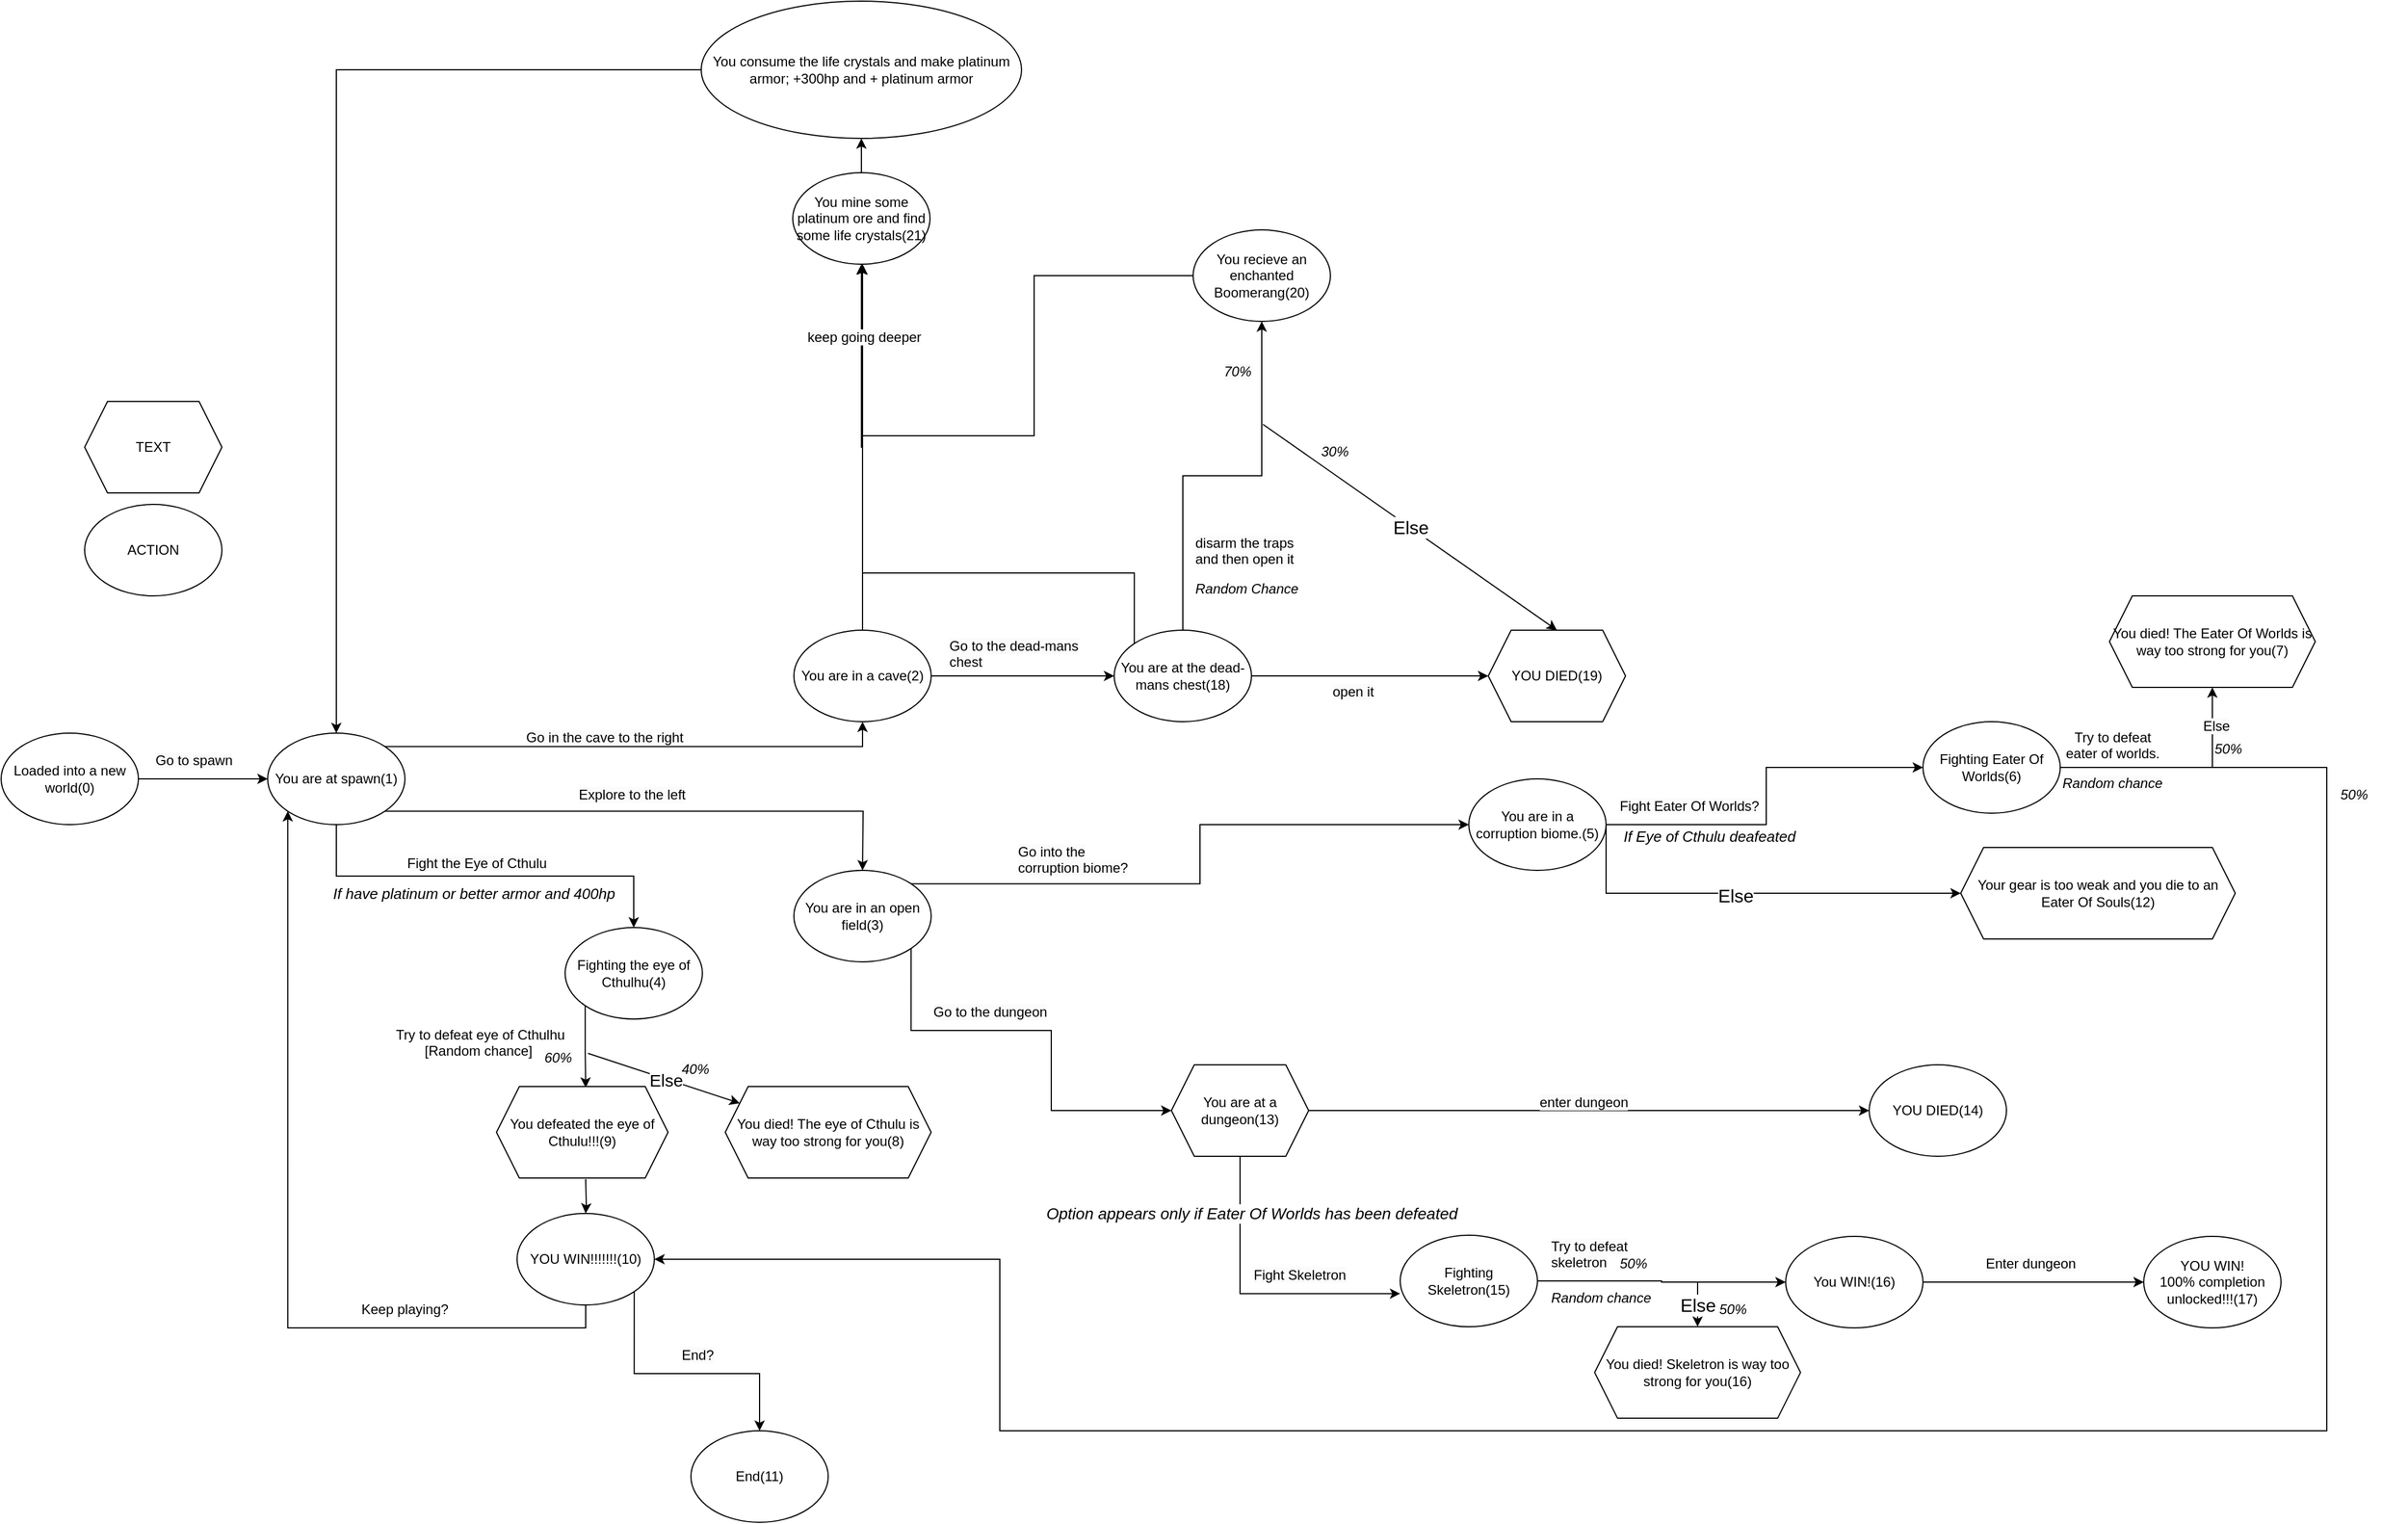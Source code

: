 <mxfile version="24.8.6">
  <diagram name="Lapa-1" id="ODxWLyL7xiED9TAJw6he">
    <mxGraphModel dx="2876" dy="2235" grid="1" gridSize="10" guides="1" tooltips="1" connect="1" arrows="1" fold="1" page="1" pageScale="1" pageWidth="827" pageHeight="1169" math="0" shadow="0">
      <root>
        <mxCell id="0" />
        <mxCell id="1" parent="0" />
        <mxCell id="qAF3_04ZeRXYkpaXE9Lb-2" style="edgeStyle=orthogonalEdgeStyle;rounded=0;orthogonalLoop=1;jettySize=auto;html=1;exitX=1;exitY=0;exitDx=0;exitDy=0;" parent="1" source="qAF3_04ZeRXYkpaXE9Lb-1" target="qAF3_04ZeRXYkpaXE9Lb-4" edge="1">
          <mxGeometry relative="1" as="geometry">
            <mxPoint x="280" y="100" as="targetPoint" />
          </mxGeometry>
        </mxCell>
        <mxCell id="qAF3_04ZeRXYkpaXE9Lb-5" style="edgeStyle=orthogonalEdgeStyle;rounded=0;orthogonalLoop=1;jettySize=auto;html=1;exitX=1;exitY=1;exitDx=0;exitDy=0;" parent="1" source="qAF3_04ZeRXYkpaXE9Lb-1" edge="1">
          <mxGeometry relative="1" as="geometry">
            <mxPoint x="280" y="270" as="targetPoint" />
          </mxGeometry>
        </mxCell>
        <mxCell id="qAF3_04ZeRXYkpaXE9Lb-39" style="edgeStyle=orthogonalEdgeStyle;rounded=0;orthogonalLoop=1;jettySize=auto;html=1;exitX=0.5;exitY=1;exitDx=0;exitDy=0;" parent="1" source="qAF3_04ZeRXYkpaXE9Lb-1" target="qAF3_04ZeRXYkpaXE9Lb-40" edge="1">
          <mxGeometry relative="1" as="geometry">
            <mxPoint x="80" y="360" as="targetPoint" />
          </mxGeometry>
        </mxCell>
        <mxCell id="qAF3_04ZeRXYkpaXE9Lb-1" value="&lt;div&gt;You are at spawn(1)&lt;/div&gt;" style="ellipse;whiteSpace=wrap;html=1;" parent="1" vertex="1">
          <mxGeometry x="-240" y="150" width="120" height="80" as="geometry" />
        </mxCell>
        <mxCell id="qAF3_04ZeRXYkpaXE9Lb-16" style="edgeStyle=orthogonalEdgeStyle;rounded=0;orthogonalLoop=1;jettySize=auto;html=1;exitX=1;exitY=0.5;exitDx=0;exitDy=0;entryX=0;entryY=0.5;entryDx=0;entryDy=0;" parent="1" source="qAF3_04ZeRXYkpaXE9Lb-4" edge="1" target="XdzdodcFbIPAVNSuz9Bx-36">
          <mxGeometry relative="1" as="geometry">
            <mxPoint x="390" y="100" as="targetPoint" />
          </mxGeometry>
        </mxCell>
        <mxCell id="qAF3_04ZeRXYkpaXE9Lb-4" value="You are in a cave(2)" style="ellipse;whiteSpace=wrap;html=1;" parent="1" vertex="1">
          <mxGeometry x="220" y="60" width="120" height="80" as="geometry" />
        </mxCell>
        <mxCell id="qAF3_04ZeRXYkpaXE9Lb-9" style="edgeStyle=orthogonalEdgeStyle;rounded=0;orthogonalLoop=1;jettySize=auto;html=1;exitX=1;exitY=0;exitDx=0;exitDy=0;" parent="1" source="qAF3_04ZeRXYkpaXE9Lb-7" target="qAF3_04ZeRXYkpaXE9Lb-10" edge="1">
          <mxGeometry relative="1" as="geometry">
            <mxPoint x="440" y="230" as="targetPoint" />
          </mxGeometry>
        </mxCell>
        <mxCell id="qAF3_04ZeRXYkpaXE9Lb-13" style="edgeStyle=orthogonalEdgeStyle;rounded=0;orthogonalLoop=1;jettySize=auto;html=1;exitX=1;exitY=1;exitDx=0;exitDy=0;entryX=0;entryY=0.5;entryDx=0;entryDy=0;" parent="1" source="qAF3_04ZeRXYkpaXE9Lb-7" target="qAF3_04ZeRXYkpaXE9Lb-81" edge="1">
          <mxGeometry relative="1" as="geometry">
            <mxPoint x="430" y="380" as="targetPoint" />
            <Array as="points">
              <mxPoint x="322" y="410" />
              <mxPoint x="445" y="410" />
              <mxPoint x="445" y="480" />
            </Array>
          </mxGeometry>
        </mxCell>
        <mxCell id="qAF3_04ZeRXYkpaXE9Lb-7" value="You are in an open field(3)" style="ellipse;whiteSpace=wrap;html=1;" parent="1" vertex="1">
          <mxGeometry x="220" y="270" width="120" height="80" as="geometry" />
        </mxCell>
        <mxCell id="qAF3_04ZeRXYkpaXE9Lb-11" style="edgeStyle=orthogonalEdgeStyle;rounded=0;orthogonalLoop=1;jettySize=auto;html=1;exitX=1;exitY=0.5;exitDx=0;exitDy=0;entryX=0;entryY=0.5;entryDx=0;entryDy=0;" parent="1" source="qAF3_04ZeRXYkpaXE9Lb-10" edge="1" target="qAF3_04ZeRXYkpaXE9Lb-76">
          <mxGeometry relative="1" as="geometry">
            <mxPoint x="1290" y="190" as="targetPoint" />
            <Array as="points">
              <mxPoint x="930" y="290" />
            </Array>
          </mxGeometry>
        </mxCell>
        <mxCell id="qAF3_04ZeRXYkpaXE9Lb-56" value="&lt;font style=&quot;font-size: 16px;&quot;&gt;Else&lt;/font&gt;" style="edgeLabel;html=1;align=center;verticalAlign=middle;resizable=0;points=[];" parent="qAF3_04ZeRXYkpaXE9Lb-11" vertex="1" connectable="0">
          <mxGeometry x="-0.067" y="-2" relative="1" as="geometry">
            <mxPoint as="offset" />
          </mxGeometry>
        </mxCell>
        <mxCell id="qAF3_04ZeRXYkpaXE9Lb-54" style="edgeStyle=orthogonalEdgeStyle;rounded=0;orthogonalLoop=1;jettySize=auto;html=1;exitX=1;exitY=0.5;exitDx=0;exitDy=0;entryX=0;entryY=0.5;entryDx=0;entryDy=0;" parent="1" source="qAF3_04ZeRXYkpaXE9Lb-10" target="qAF3_04ZeRXYkpaXE9Lb-53" edge="1">
          <mxGeometry relative="1" as="geometry">
            <Array as="points">
              <mxPoint x="1070" y="230" />
              <mxPoint x="1070" y="180" />
            </Array>
          </mxGeometry>
        </mxCell>
        <mxCell id="qAF3_04ZeRXYkpaXE9Lb-55" value="&lt;span style=&quot;font-size: 13px;&quot;&gt;&lt;i&gt;If Eye of Cthulu deafeated&lt;/i&gt;&lt;/span&gt;" style="edgeLabel;html=1;align=center;verticalAlign=middle;resizable=0;points=[];" parent="qAF3_04ZeRXYkpaXE9Lb-54" vertex="1" connectable="0">
          <mxGeometry x="0.011" y="1" relative="1" as="geometry">
            <mxPoint x="-49" y="35" as="offset" />
          </mxGeometry>
        </mxCell>
        <mxCell id="qAF3_04ZeRXYkpaXE9Lb-10" value="You are in a corruption biome.(5)" style="ellipse;whiteSpace=wrap;html=1;" parent="1" vertex="1">
          <mxGeometry x="810" y="190" width="120" height="80" as="geometry" />
        </mxCell>
        <mxCell id="qAF3_04ZeRXYkpaXE9Lb-18" style="edgeStyle=orthogonalEdgeStyle;rounded=0;orthogonalLoop=1;jettySize=auto;html=1;exitX=1;exitY=0.5;exitDx=0;exitDy=0;entryX=0;entryY=0.5;entryDx=0;entryDy=0;" parent="1" target="qAF3_04ZeRXYkpaXE9Lb-69" edge="1" source="XdzdodcFbIPAVNSuz9Bx-36">
          <mxGeometry relative="1" as="geometry">
            <mxPoint x="870" y="30" as="targetPoint" />
            <mxPoint x="500" y="100" as="sourcePoint" />
          </mxGeometry>
        </mxCell>
        <mxCell id="qAF3_04ZeRXYkpaXE9Lb-20" style="edgeStyle=orthogonalEdgeStyle;rounded=0;orthogonalLoop=1;jettySize=auto;html=1;exitX=0.5;exitY=0;exitDx=0;exitDy=0;entryX=0.5;entryY=1;entryDx=0;entryDy=0;" parent="1" target="qAF3_04ZeRXYkpaXE9Lb-27" edge="1" source="XdzdodcFbIPAVNSuz9Bx-36">
          <mxGeometry relative="1" as="geometry">
            <mxPoint x="560" y="-90" as="targetPoint" />
            <mxPoint x="552.426" y="41.716" as="sourcePoint" />
          </mxGeometry>
        </mxCell>
        <mxCell id="qAF3_04ZeRXYkpaXE9Lb-25" style="edgeStyle=orthogonalEdgeStyle;rounded=0;orthogonalLoop=1;jettySize=auto;html=1;exitX=0;exitY=0;exitDx=0;exitDy=0;" parent="1" edge="1" source="XdzdodcFbIPAVNSuz9Bx-36">
          <mxGeometry relative="1" as="geometry">
            <mxPoint x="280" y="-260" as="targetPoint" />
            <mxPoint x="470" y="10" as="sourcePoint" />
            <Array as="points">
              <mxPoint x="518" y="10" />
              <mxPoint x="280" y="10" />
            </Array>
          </mxGeometry>
        </mxCell>
        <mxCell id="qAF3_04ZeRXYkpaXE9Lb-27" value="You recieve an enchanted Boomerang(20)" style="ellipse;whiteSpace=wrap;html=1;" parent="1" vertex="1">
          <mxGeometry x="569" y="-290" width="120" height="80" as="geometry" />
        </mxCell>
        <mxCell id="qAF3_04ZeRXYkpaXE9Lb-29" value="You mine some platinum ore and find some life crystals(21)" style="ellipse;whiteSpace=wrap;html=1;" parent="1" vertex="1">
          <mxGeometry x="219" y="-340" width="120" height="80" as="geometry" />
        </mxCell>
        <mxCell id="qAF3_04ZeRXYkpaXE9Lb-36" style="edgeStyle=orthogonalEdgeStyle;rounded=0;orthogonalLoop=1;jettySize=auto;html=1;exitX=0;exitY=0.5;exitDx=0;exitDy=0;" parent="1" source="qAF3_04ZeRXYkpaXE9Lb-33" target="qAF3_04ZeRXYkpaXE9Lb-1" edge="1">
          <mxGeometry relative="1" as="geometry" />
        </mxCell>
        <mxCell id="qAF3_04ZeRXYkpaXE9Lb-33" value="You consume the life crystals and make platinum armor; +300hp and + platinum armor" style="ellipse;whiteSpace=wrap;html=1;" parent="1" vertex="1">
          <mxGeometry x="139" y="-490" width="280" height="120" as="geometry" />
        </mxCell>
        <mxCell id="qAF3_04ZeRXYkpaXE9Lb-34" style="edgeStyle=orthogonalEdgeStyle;rounded=0;orthogonalLoop=1;jettySize=auto;html=1;exitX=0.5;exitY=0;exitDx=0;exitDy=0;entryX=0.5;entryY=1;entryDx=0;entryDy=0;" parent="1" source="qAF3_04ZeRXYkpaXE9Lb-4" target="qAF3_04ZeRXYkpaXE9Lb-29" edge="1">
          <mxGeometry relative="1" as="geometry">
            <mxPoint x="263.04" y="-140.96" as="targetPoint" />
          </mxGeometry>
        </mxCell>
        <mxCell id="qAF3_04ZeRXYkpaXE9Lb-38" value="" style="edgeStyle=orthogonalEdgeStyle;rounded=0;orthogonalLoop=1;jettySize=auto;html=1;" parent="1" source="qAF3_04ZeRXYkpaXE9Lb-37" target="qAF3_04ZeRXYkpaXE9Lb-1" edge="1">
          <mxGeometry relative="1" as="geometry" />
        </mxCell>
        <mxCell id="qAF3_04ZeRXYkpaXE9Lb-37" value="Loaded into a new world(0)" style="ellipse;whiteSpace=wrap;html=1;" parent="1" vertex="1">
          <mxGeometry x="-473" y="150" width="120" height="80" as="geometry" />
        </mxCell>
        <mxCell id="qAF3_04ZeRXYkpaXE9Lb-41" style="edgeStyle=orthogonalEdgeStyle;rounded=0;orthogonalLoop=1;jettySize=auto;html=1;exitX=0;exitY=1;exitDx=0;exitDy=0;" parent="1" source="qAF3_04ZeRXYkpaXE9Lb-40" edge="1">
          <mxGeometry relative="1" as="geometry">
            <mxPoint x="38.0" y="460" as="targetPoint" />
          </mxGeometry>
        </mxCell>
        <mxCell id="qAF3_04ZeRXYkpaXE9Lb-42" value="&lt;font style=&quot;font-size: 13px;&quot;&gt;&lt;i&gt;If have platinum or better armor and 400hp&lt;/i&gt;&lt;/font&gt;" style="edgeLabel;html=1;align=center;verticalAlign=middle;resizable=0;points=[];" parent="qAF3_04ZeRXYkpaXE9Lb-41" vertex="1" connectable="0">
          <mxGeometry x="-0.082" y="-2" relative="1" as="geometry">
            <mxPoint x="-96" y="-132" as="offset" />
          </mxGeometry>
        </mxCell>
        <mxCell id="qAF3_04ZeRXYkpaXE9Lb-40" value="Fighting the eye of Cthulhu(4)" style="ellipse;whiteSpace=wrap;html=1;" parent="1" vertex="1">
          <mxGeometry x="20" y="320" width="120" height="80" as="geometry" />
        </mxCell>
        <mxCell id="qAF3_04ZeRXYkpaXE9Lb-59" style="edgeStyle=orthogonalEdgeStyle;rounded=0;orthogonalLoop=1;jettySize=auto;html=1;exitX=0.5;exitY=1;exitDx=0;exitDy=0;" parent="1" target="qAF3_04ZeRXYkpaXE9Lb-60" edge="1">
          <mxGeometry relative="1" as="geometry">
            <mxPoint x="38" y="610" as="targetPoint" />
            <mxPoint x="38" y="540" as="sourcePoint" />
          </mxGeometry>
        </mxCell>
        <mxCell id="qAF3_04ZeRXYkpaXE9Lb-46" value="" style="endArrow=classic;html=1;rounded=0;" parent="1" target="qAF3_04ZeRXYkpaXE9Lb-74" edge="1">
          <mxGeometry width="50" height="50" relative="1" as="geometry">
            <mxPoint x="40" y="430" as="sourcePoint" />
            <mxPoint x="240.051" y="499.349" as="targetPoint" />
          </mxGeometry>
        </mxCell>
        <mxCell id="qAF3_04ZeRXYkpaXE9Lb-48" value="&lt;font style=&quot;font-size: 15px;&quot;&gt;Else&lt;/font&gt;" style="edgeLabel;html=1;align=center;verticalAlign=middle;resizable=0;points=[];" parent="qAF3_04ZeRXYkpaXE9Lb-46" vertex="1" connectable="0">
          <mxGeometry x="0.023" relative="1" as="geometry">
            <mxPoint as="offset" />
          </mxGeometry>
        </mxCell>
        <mxCell id="qAF3_04ZeRXYkpaXE9Lb-50" style="edgeStyle=orthogonalEdgeStyle;rounded=0;orthogonalLoop=1;jettySize=auto;html=1;exitX=0;exitY=0.5;exitDx=0;exitDy=0;" parent="1" edge="1">
          <mxGeometry relative="1" as="geometry">
            <mxPoint x="568.97" y="-250" as="sourcePoint" />
            <mxPoint x="279.97" y="-260" as="targetPoint" />
            <Array as="points">
              <mxPoint x="430" y="-250" />
              <mxPoint x="430" y="-110" />
              <mxPoint x="280" y="-110" />
            </Array>
          </mxGeometry>
        </mxCell>
        <mxCell id="qAF3_04ZeRXYkpaXE9Lb-53" value="Fighting Eater Of Worlds(6)" style="ellipse;whiteSpace=wrap;html=1;" parent="1" vertex="1">
          <mxGeometry x="1207" y="140" width="120" height="80" as="geometry" />
        </mxCell>
        <mxCell id="qAF3_04ZeRXYkpaXE9Lb-60" value="YOU WIN!!!!!!!(10)" style="ellipse;whiteSpace=wrap;html=1;" parent="1" vertex="1">
          <mxGeometry x="-22" y="570" width="120" height="80" as="geometry" />
        </mxCell>
        <mxCell id="qAF3_04ZeRXYkpaXE9Lb-62" value="" style="edgeStyle=orthogonalEdgeStyle;rounded=0;orthogonalLoop=1;jettySize=auto;html=1;exitX=0.5;exitY=1;exitDx=0;exitDy=0;entryX=0;entryY=1;entryDx=0;entryDy=0;" parent="1" source="qAF3_04ZeRXYkpaXE9Lb-60" target="qAF3_04ZeRXYkpaXE9Lb-1" edge="1">
          <mxGeometry relative="1" as="geometry">
            <mxPoint x="-136.0" y="759.04" as="targetPoint" />
            <mxPoint x="38" y="650" as="sourcePoint" />
          </mxGeometry>
        </mxCell>
        <mxCell id="qAF3_04ZeRXYkpaXE9Lb-65" value="End(11)" style="ellipse;whiteSpace=wrap;html=1;" parent="1" vertex="1">
          <mxGeometry x="130" y="760" width="120" height="80" as="geometry" />
        </mxCell>
        <mxCell id="qAF3_04ZeRXYkpaXE9Lb-69" value="YOU DIED(19)" style="shape=hexagon;perimeter=hexagonPerimeter2;whiteSpace=wrap;html=1;fixedSize=1;" parent="1" vertex="1">
          <mxGeometry x="827" y="60" width="120" height="80" as="geometry" />
        </mxCell>
        <mxCell id="qAF3_04ZeRXYkpaXE9Lb-72" value="TEXT" style="shape=hexagon;perimeter=hexagonPerimeter2;whiteSpace=wrap;html=1;fixedSize=1;" parent="1" vertex="1">
          <mxGeometry x="-400" y="-140" width="120" height="80" as="geometry" />
        </mxCell>
        <mxCell id="qAF3_04ZeRXYkpaXE9Lb-73" value="ACTION" style="ellipse;whiteSpace=wrap;html=1;" parent="1" vertex="1">
          <mxGeometry x="-400" y="-50" width="120" height="80" as="geometry" />
        </mxCell>
        <mxCell id="qAF3_04ZeRXYkpaXE9Lb-74" value="You died! The eye of Cthulu is way too strong for you(8)" style="shape=hexagon;perimeter=hexagonPerimeter2;whiteSpace=wrap;html=1;fixedSize=1;" parent="1" vertex="1">
          <mxGeometry x="160" y="459" width="179.95" height="80" as="geometry" />
        </mxCell>
        <mxCell id="qAF3_04ZeRXYkpaXE9Lb-75" value="You defeated the eye of Cthulu!!!(9)" style="shape=hexagon;perimeter=hexagonPerimeter2;whiteSpace=wrap;html=1;fixedSize=1;" parent="1" vertex="1">
          <mxGeometry x="-40" y="459" width="150" height="80" as="geometry" />
        </mxCell>
        <mxCell id="qAF3_04ZeRXYkpaXE9Lb-76" value="Your gear is too weak and you die to an Eater Of Souls(12)" style="shape=hexagon;perimeter=hexagonPerimeter2;whiteSpace=wrap;html=1;fixedSize=1;" parent="1" vertex="1">
          <mxGeometry x="1240" y="250" width="240" height="80" as="geometry" />
        </mxCell>
        <mxCell id="qAF3_04ZeRXYkpaXE9Lb-82" style="edgeStyle=orthogonalEdgeStyle;rounded=0;orthogonalLoop=1;jettySize=auto;html=1;exitX=1;exitY=0.5;exitDx=0;exitDy=0;entryX=0;entryY=0.5;entryDx=0;entryDy=0;" parent="1" source="qAF3_04ZeRXYkpaXE9Lb-81" target="qAF3_04ZeRXYkpaXE9Lb-86" edge="1">
          <mxGeometry relative="1" as="geometry">
            <mxPoint x="870" y="480" as="targetPoint" />
          </mxGeometry>
        </mxCell>
        <mxCell id="qAF3_04ZeRXYkpaXE9Lb-81" value="You are at a dungeon(13)" style="shape=hexagon;perimeter=hexagonPerimeter2;whiteSpace=wrap;html=1;fixedSize=1;" parent="1" vertex="1">
          <mxGeometry x="550" y="440" width="120" height="80" as="geometry" />
        </mxCell>
        <mxCell id="qAF3_04ZeRXYkpaXE9Lb-86" value="YOU DIED(14)" style="ellipse;whiteSpace=wrap;html=1;" parent="1" vertex="1">
          <mxGeometry x="1160" y="440" width="120" height="80" as="geometry" />
        </mxCell>
        <mxCell id="qAF3_04ZeRXYkpaXE9Lb-92" style="edgeStyle=orthogonalEdgeStyle;rounded=0;orthogonalLoop=1;jettySize=auto;html=1;exitX=1;exitY=0.5;exitDx=0;exitDy=0;" parent="1" source="qAF3_04ZeRXYkpaXE9Lb-88" target="qAF3_04ZeRXYkpaXE9Lb-91" edge="1">
          <mxGeometry relative="1" as="geometry" />
        </mxCell>
        <mxCell id="qAF3_04ZeRXYkpaXE9Lb-88" value="Fighting Skeletron(15)" style="ellipse;whiteSpace=wrap;html=1;" parent="1" vertex="1">
          <mxGeometry x="750" y="589.04" width="120" height="80" as="geometry" />
        </mxCell>
        <mxCell id="qAF3_04ZeRXYkpaXE9Lb-89" style="edgeStyle=orthogonalEdgeStyle;rounded=0;orthogonalLoop=1;jettySize=auto;html=1;exitX=0.5;exitY=1;exitDx=0;exitDy=0;entryX=0;entryY=0.638;entryDx=0;entryDy=0;entryPerimeter=0;" parent="1" source="qAF3_04ZeRXYkpaXE9Lb-81" target="qAF3_04ZeRXYkpaXE9Lb-88" edge="1">
          <mxGeometry relative="1" as="geometry" />
        </mxCell>
        <mxCell id="qAF3_04ZeRXYkpaXE9Lb-90" value="&lt;font size=&quot;1&quot; style=&quot;&quot;&gt;&lt;i style=&quot;font-size: 14px;&quot;&gt;Option appears only if Eater Of Worlds has been defeated&lt;/i&gt;&lt;/font&gt;" style="edgeLabel;html=1;align=center;verticalAlign=middle;resizable=0;points=[];" parent="qAF3_04ZeRXYkpaXE9Lb-89" vertex="1" connectable="0">
          <mxGeometry x="-0.504" relative="1" as="geometry">
            <mxPoint x="10" y="-15" as="offset" />
          </mxGeometry>
        </mxCell>
        <mxCell id="qAF3_04ZeRXYkpaXE9Lb-93" style="edgeStyle=orthogonalEdgeStyle;rounded=0;orthogonalLoop=1;jettySize=auto;html=1;exitX=1;exitY=0.5;exitDx=0;exitDy=0;" parent="1" source="qAF3_04ZeRXYkpaXE9Lb-91" target="qAF3_04ZeRXYkpaXE9Lb-95" edge="1">
          <mxGeometry relative="1" as="geometry">
            <mxPoint x="1420" y="630.276" as="targetPoint" />
          </mxGeometry>
        </mxCell>
        <mxCell id="qAF3_04ZeRXYkpaXE9Lb-91" value="You WIN!(16)" style="ellipse;whiteSpace=wrap;html=1;" parent="1" vertex="1">
          <mxGeometry x="1087" y="590.02" width="120" height="80" as="geometry" />
        </mxCell>
        <mxCell id="qAF3_04ZeRXYkpaXE9Lb-95" value="YOU WIN!&lt;div&gt;100% completion unlocked!!!(17)&lt;/div&gt;" style="ellipse;whiteSpace=wrap;html=1;" parent="1" vertex="1">
          <mxGeometry x="1400" y="590.016" width="120" height="80" as="geometry" />
        </mxCell>
        <mxCell id="XdzdodcFbIPAVNSuz9Bx-1" value="&lt;span style=&quot;color: rgb(0, 0, 0); font-family: Helvetica; font-size: 12px; font-style: normal; font-variant-ligatures: normal; font-variant-caps: normal; font-weight: 400; letter-spacing: normal; orphans: 2; text-align: center; text-indent: 0px; text-transform: none; widows: 2; word-spacing: 0px; -webkit-text-stroke-width: 0px; white-space: normal; background-color: rgb(251, 251, 251); text-decoration-thickness: initial; text-decoration-style: initial; text-decoration-color: initial; display: inline !important; float: none;&quot;&gt;Go to spawn&lt;/span&gt;&lt;div&gt;&lt;span style=&quot;color: rgb(0, 0, 0); font-family: Helvetica; font-size: 12px; font-style: normal; font-variant-ligatures: normal; font-variant-caps: normal; font-weight: 400; letter-spacing: normal; orphans: 2; text-align: center; text-indent: 0px; text-transform: none; widows: 2; word-spacing: 0px; -webkit-text-stroke-width: 0px; white-space: normal; background-color: rgb(251, 251, 251); text-decoration-thickness: initial; text-decoration-style: initial; text-decoration-color: initial; display: inline !important; float: none;&quot;&gt;&lt;br&gt;&lt;/span&gt;&lt;/div&gt;" style="text;whiteSpace=wrap;html=1;" vertex="1" parent="1">
          <mxGeometry x="-340" y="160" width="110" height="40" as="geometry" />
        </mxCell>
        <mxCell id="XdzdodcFbIPAVNSuz9Bx-2" value="&lt;span style=&quot;color: rgb(0, 0, 0); font-family: Helvetica; font-size: 12px; font-style: normal; font-variant-ligatures: normal; font-variant-caps: normal; font-weight: 400; letter-spacing: normal; orphans: 2; text-align: center; text-indent: 0px; text-transform: none; widows: 2; word-spacing: 0px; -webkit-text-stroke-width: 0px; white-space: normal; background-color: rgb(251, 251, 251); text-decoration-thickness: initial; text-decoration-style: initial; text-decoration-color: initial; display: inline !important; float: none;&quot;&gt;Go in the cave to the right&lt;/span&gt;" style="text;whiteSpace=wrap;html=1;" vertex="1" parent="1">
          <mxGeometry x="-16" y="140" width="170" height="40" as="geometry" />
        </mxCell>
        <mxCell id="XdzdodcFbIPAVNSuz9Bx-3" value="&lt;span style=&quot;color: rgb(0, 0, 0); font-family: Helvetica; font-size: 12px; font-style: normal; font-variant-ligatures: normal; font-variant-caps: normal; font-weight: 400; letter-spacing: normal; orphans: 2; text-align: center; text-indent: 0px; text-transform: none; widows: 2; word-spacing: 0px; -webkit-text-stroke-width: 0px; white-space: normal; background-color: rgb(251, 251, 251); text-decoration-thickness: initial; text-decoration-style: initial; text-decoration-color: initial; display: inline !important; float: none;&quot;&gt;Explore to the left&lt;/span&gt;" style="text;whiteSpace=wrap;html=1;" vertex="1" parent="1">
          <mxGeometry x="30" y="190" width="130" height="40" as="geometry" />
        </mxCell>
        <mxCell id="XdzdodcFbIPAVNSuz9Bx-4" value="&lt;span style=&quot;color: rgb(0, 0, 0); font-family: Helvetica; font-size: 12px; font-style: normal; font-variant-ligatures: normal; font-variant-caps: normal; font-weight: 400; letter-spacing: normal; orphans: 2; text-align: center; text-indent: 0px; text-transform: none; widows: 2; word-spacing: 0px; -webkit-text-stroke-width: 0px; white-space: normal; background-color: rgb(251, 251, 251); text-decoration-thickness: initial; text-decoration-style: initial; text-decoration-color: initial; display: inline !important; float: none;&quot;&gt;Fight the Eye of Cthulu&lt;/span&gt;" style="text;whiteSpace=wrap;html=1;" vertex="1" parent="1">
          <mxGeometry x="-120" y="250" width="160" height="40" as="geometry" />
        </mxCell>
        <mxCell id="XdzdodcFbIPAVNSuz9Bx-5" value="&lt;div style=&quot;text-align: center;&quot;&gt;&lt;span style=&quot;background-color: initial;&quot;&gt;Try to defeat eye of Cthulhu [Random chance]&amp;nbsp;&lt;/span&gt;&lt;/div&gt;" style="text;whiteSpace=wrap;html=1;" vertex="1" parent="1">
          <mxGeometry x="-150" y="400" width="190" height="40" as="geometry" />
        </mxCell>
        <mxCell id="XdzdodcFbIPAVNSuz9Bx-6" value="&lt;div style=&quot;text-align: center;&quot;&gt;Keep playing?&lt;/div&gt;" style="text;whiteSpace=wrap;html=1;" vertex="1" parent="1">
          <mxGeometry x="-160" y="640" width="100" height="40" as="geometry" />
        </mxCell>
        <mxCell id="XdzdodcFbIPAVNSuz9Bx-8" value="" style="edgeStyle=orthogonalEdgeStyle;rounded=0;orthogonalLoop=1;jettySize=auto;html=1;exitX=1;exitY=1;exitDx=0;exitDy=0;entryX=0.5;entryY=0;entryDx=0;entryDy=0;" edge="1" parent="1" source="qAF3_04ZeRXYkpaXE9Lb-60" target="qAF3_04ZeRXYkpaXE9Lb-65">
          <mxGeometry relative="1" as="geometry">
            <mxPoint x="80" y="638" as="sourcePoint" />
            <mxPoint x="170" y="730" as="targetPoint" />
            <Array as="points">
              <mxPoint x="80" y="710" />
              <mxPoint x="190" y="710" />
            </Array>
          </mxGeometry>
        </mxCell>
        <mxCell id="XdzdodcFbIPAVNSuz9Bx-7" value="&lt;span style=&quot;color: rgb(0, 0, 0); font-family: Helvetica; font-size: 12px; font-style: normal; font-variant-ligatures: normal; font-variant-caps: normal; font-weight: 400; letter-spacing: normal; orphans: 2; text-align: center; text-indent: 0px; text-transform: none; widows: 2; word-spacing: 0px; -webkit-text-stroke-width: 0px; white-space: normal; background-color: rgb(251, 251, 251); text-decoration-thickness: initial; text-decoration-style: initial; text-decoration-color: initial; display: inline !important; float: none;&quot;&gt;End?&lt;/span&gt;" style="text;whiteSpace=wrap;html=1;" vertex="1" parent="1">
          <mxGeometry x="120" y="680" width="110" height="40" as="geometry" />
        </mxCell>
        <mxCell id="XdzdodcFbIPAVNSuz9Bx-9" value="&lt;span style=&quot;color: rgb(0, 0, 0); font-family: Helvetica; font-size: 12px; font-style: normal; font-variant-ligatures: normal; font-variant-caps: normal; font-weight: 400; letter-spacing: normal; orphans: 2; text-align: center; text-indent: 0px; text-transform: none; widows: 2; word-spacing: 0px; -webkit-text-stroke-width: 0px; white-space: normal; background-color: rgb(251, 251, 251); text-decoration-thickness: initial; text-decoration-style: initial; text-decoration-color: initial; display: inline !important; float: none;&quot;&gt;Go into the corruption biome?&lt;/span&gt;" style="text;whiteSpace=wrap;html=1;" vertex="1" parent="1">
          <mxGeometry x="414" y="240" width="110" height="40" as="geometry" />
        </mxCell>
        <mxCell id="XdzdodcFbIPAVNSuz9Bx-10" value="&lt;span style=&quot;color: rgb(0, 0, 0); font-family: Helvetica; font-size: 12px; font-style: normal; font-variant-ligatures: normal; font-variant-caps: normal; font-weight: 400; letter-spacing: normal; orphans: 2; text-align: center; text-indent: 0px; text-transform: none; widows: 2; word-spacing: 0px; -webkit-text-stroke-width: 0px; white-space: normal; background-color: rgb(251, 251, 251); text-decoration-thickness: initial; text-decoration-style: initial; text-decoration-color: initial; display: inline !important; float: none;&quot;&gt;Fight Eater Of Worlds?&lt;/span&gt;" style="text;whiteSpace=wrap;html=1;" vertex="1" parent="1">
          <mxGeometry x="940" y="200" width="190" height="40" as="geometry" />
        </mxCell>
        <mxCell id="XdzdodcFbIPAVNSuz9Bx-11" value="" style="endArrow=classic;html=1;rounded=0;exitX=1;exitY=0.5;exitDx=0;exitDy=0;entryX=1;entryY=0.5;entryDx=0;entryDy=0;" edge="1" parent="1" source="qAF3_04ZeRXYkpaXE9Lb-53" target="qAF3_04ZeRXYkpaXE9Lb-60">
          <mxGeometry width="50" height="50" relative="1" as="geometry">
            <mxPoint x="860" y="470" as="sourcePoint" />
            <mxPoint x="110" y="610" as="targetPoint" />
            <Array as="points">
              <mxPoint x="1560" y="180" />
              <mxPoint x="1560" y="760" />
              <mxPoint x="400" y="760" />
              <mxPoint x="400" y="610" />
            </Array>
          </mxGeometry>
        </mxCell>
        <mxCell id="XdzdodcFbIPAVNSuz9Bx-14" value="You died! The Eater Of Worlds&lt;span style=&quot;background-color: initial;&quot;&gt;&amp;nbsp;is way too strong for you(7)&lt;/span&gt;" style="shape=hexagon;perimeter=hexagonPerimeter2;whiteSpace=wrap;html=1;fixedSize=1;" vertex="1" parent="1">
          <mxGeometry x="1370" y="30" width="179.95" height="80" as="geometry" />
        </mxCell>
        <mxCell id="XdzdodcFbIPAVNSuz9Bx-15" value="" style="endArrow=classic;html=1;rounded=0;entryX=0.5;entryY=1;entryDx=0;entryDy=0;" edge="1" parent="1" target="XdzdodcFbIPAVNSuz9Bx-14">
          <mxGeometry width="50" height="50" relative="1" as="geometry">
            <mxPoint x="1460" y="180" as="sourcePoint" />
            <mxPoint x="1430" y="120" as="targetPoint" />
          </mxGeometry>
        </mxCell>
        <mxCell id="XdzdodcFbIPAVNSuz9Bx-17" value="&lt;span style=&quot;color: rgb(0, 0, 0); font-family: Helvetica; font-size: 12px; font-style: normal; font-variant-ligatures: normal; font-variant-caps: normal; font-weight: 400; letter-spacing: normal; orphans: 2; text-align: center; text-indent: 0px; text-transform: none; widows: 2; word-spacing: 0px; -webkit-text-stroke-width: 0px; white-space: normal; background-color: rgb(251, 251, 251); text-decoration-thickness: initial; text-decoration-style: initial; text-decoration-color: initial; display: inline !important; float: none;&quot;&gt;Else&lt;/span&gt;" style="text;whiteSpace=wrap;html=1;" vertex="1" parent="1">
          <mxGeometry x="1450" y="130" width="60" height="40" as="geometry" />
        </mxCell>
        <mxCell id="XdzdodcFbIPAVNSuz9Bx-18" value="&lt;div style=&quot;text-align: center;&quot;&gt;&lt;span style=&quot;background-color: initial;&quot;&gt;Try to defeat eater of worlds.&lt;/span&gt;&lt;/div&gt;&lt;div style=&quot;text-align: center;&quot;&gt;&lt;span style=&quot;background-color: initial;&quot;&gt;&lt;br&gt;&lt;/span&gt;&lt;/div&gt;" style="text;whiteSpace=wrap;html=1;" vertex="1" parent="1">
          <mxGeometry x="1327" y="140" width="90" height="40" as="geometry" />
        </mxCell>
        <mxCell id="XdzdodcFbIPAVNSuz9Bx-19" value="&lt;span style=&quot;color: rgb(0, 0, 0); font-family: Helvetica; font-size: 12px; font-variant-ligatures: normal; font-variant-caps: normal; font-weight: 400; letter-spacing: normal; orphans: 2; text-align: center; text-indent: 0px; text-transform: none; widows: 2; word-spacing: 0px; -webkit-text-stroke-width: 0px; white-space: normal; background-color: rgb(251, 251, 251); text-decoration-thickness: initial; text-decoration-style: initial; text-decoration-color: initial; float: none; display: inline !important;&quot;&gt;&lt;i&gt;Random chance&lt;/i&gt;&lt;/span&gt;" style="text;whiteSpace=wrap;html=1;" vertex="1" parent="1">
          <mxGeometry x="1327" y="180" width="100" height="40" as="geometry" />
        </mxCell>
        <mxCell id="XdzdodcFbIPAVNSuz9Bx-20" value="&lt;span style=&quot;color: rgb(0, 0, 0); font-family: Helvetica; font-size: 12px; font-style: normal; font-variant-ligatures: normal; font-variant-caps: normal; font-weight: 400; letter-spacing: normal; orphans: 2; text-align: center; text-indent: 0px; text-transform: none; widows: 2; word-spacing: 0px; -webkit-text-stroke-width: 0px; white-space: normal; background-color: rgb(251, 251, 251); text-decoration-thickness: initial; text-decoration-style: initial; text-decoration-color: initial; display: inline !important; float: none;&quot;&gt;Go to the dungeon&lt;/span&gt;" style="text;whiteSpace=wrap;html=1;" vertex="1" parent="1">
          <mxGeometry x="339.95" y="380" width="140" height="40" as="geometry" />
        </mxCell>
        <mxCell id="XdzdodcFbIPAVNSuz9Bx-21" value="&lt;span style=&quot;color: rgb(0, 0, 0); font-family: Helvetica; font-size: 12px; font-style: normal; font-variant-ligatures: normal; font-variant-caps: normal; font-weight: 400; letter-spacing: normal; orphans: 2; text-align: center; text-indent: 0px; text-transform: none; widows: 2; word-spacing: 0px; -webkit-text-stroke-width: 0px; white-space: normal; background-color: rgb(251, 251, 251); text-decoration-thickness: initial; text-decoration-style: initial; text-decoration-color: initial; display: inline !important; float: none;&quot;&gt;enter dungeon&lt;/span&gt;" style="text;whiteSpace=wrap;html=1;" vertex="1" parent="1">
          <mxGeometry x="870" y="459" width="110" height="40" as="geometry" />
        </mxCell>
        <mxCell id="XdzdodcFbIPAVNSuz9Bx-23" value="&lt;span style=&quot;color: rgb(0, 0, 0); font-family: Helvetica; font-size: 12px; font-style: normal; font-variant-ligatures: normal; font-variant-caps: normal; font-weight: 400; letter-spacing: normal; orphans: 2; text-align: center; text-indent: 0px; text-transform: none; widows: 2; word-spacing: 0px; -webkit-text-stroke-width: 0px; white-space: normal; background-color: rgb(251, 251, 251); text-decoration-thickness: initial; text-decoration-style: initial; text-decoration-color: initial; display: inline !important; float: none;&quot;&gt;Fight Skeletron&lt;/span&gt;" style="text;whiteSpace=wrap;html=1;" vertex="1" parent="1">
          <mxGeometry x="620" y="610" width="100" height="40" as="geometry" />
        </mxCell>
        <mxCell id="XdzdodcFbIPAVNSuz9Bx-26" value="&lt;span style=&quot;color: rgb(0, 0, 0); font-family: Helvetica; font-size: 12px; font-style: normal; font-variant-ligatures: normal; font-variant-caps: normal; font-weight: 400; letter-spacing: normal; orphans: 2; text-align: center; text-indent: 0px; text-transform: none; widows: 2; word-spacing: 0px; -webkit-text-stroke-width: 0px; white-space: normal; background-color: rgb(251, 251, 251); text-decoration-thickness: initial; text-decoration-style: initial; text-decoration-color: initial; display: inline !important; float: none;&quot;&gt;Try to defeat skeletron&lt;/span&gt;" style="text;whiteSpace=wrap;html=1;" vertex="1" parent="1">
          <mxGeometry x="880" y="585" width="110" height="40" as="geometry" />
        </mxCell>
        <mxCell id="XdzdodcFbIPAVNSuz9Bx-27" value="&lt;i style=&quot;forced-color-adjust: none; color: rgb(0, 0, 0); font-family: Helvetica; font-size: 12px; font-variant-ligatures: normal; font-variant-caps: normal; font-weight: 400; letter-spacing: normal; orphans: 2; text-align: center; text-indent: 0px; text-transform: none; widows: 2; word-spacing: 0px; -webkit-text-stroke-width: 0px; white-space: normal; text-decoration-thickness: initial; text-decoration-style: initial; text-decoration-color: initial;&quot;&gt;Random chance&lt;/i&gt;" style="text;whiteSpace=wrap;html=1;" vertex="1" parent="1">
          <mxGeometry x="880" y="630.02" width="120" height="40" as="geometry" />
        </mxCell>
        <mxCell id="XdzdodcFbIPAVNSuz9Bx-28" value="You died! Skeletron&lt;span style=&quot;background-color: initial;&quot;&gt;&amp;nbsp;is way too strong for you(16)&lt;/span&gt;" style="shape=hexagon;perimeter=hexagonPerimeter2;whiteSpace=wrap;html=1;fixedSize=1;" vertex="1" parent="1">
          <mxGeometry x="920" y="669.04" width="179.95" height="80" as="geometry" />
        </mxCell>
        <mxCell id="XdzdodcFbIPAVNSuz9Bx-29" value="" style="endArrow=classic;html=1;rounded=0;entryX=0.5;entryY=0;entryDx=0;entryDy=0;" edge="1" parent="1" target="XdzdodcFbIPAVNSuz9Bx-28">
          <mxGeometry width="50" height="50" relative="1" as="geometry">
            <mxPoint x="1010" y="630" as="sourcePoint" />
            <mxPoint x="890" y="490" as="targetPoint" />
          </mxGeometry>
        </mxCell>
        <mxCell id="XdzdodcFbIPAVNSuz9Bx-32" value="&lt;span style=&quot;color: rgb(0, 0, 0); font-family: Helvetica; font-size: 12px; font-style: normal; font-variant-ligatures: normal; font-variant-caps: normal; font-weight: 400; letter-spacing: normal; orphans: 2; text-align: center; text-indent: 0px; text-transform: none; widows: 2; word-spacing: 0px; -webkit-text-stroke-width: 0px; white-space: normal; background-color: rgb(251, 251, 251); text-decoration-thickness: initial; text-decoration-style: initial; text-decoration-color: initial; display: inline !important; float: none;&quot;&gt;Enter dungeon&lt;/span&gt;" style="text;whiteSpace=wrap;html=1;" vertex="1" parent="1">
          <mxGeometry x="1260" y="600" width="110" height="40" as="geometry" />
        </mxCell>
        <mxCell id="XdzdodcFbIPAVNSuz9Bx-34" value="&lt;font style=&quot;font-size: 16px;&quot;&gt;Else&lt;/font&gt;" style="edgeLabel;html=1;align=center;verticalAlign=middle;resizable=0;points=[];" vertex="1" connectable="0" parent="1">
          <mxGeometry x="1009.977" y="650.0" as="geometry" />
        </mxCell>
        <mxCell id="XdzdodcFbIPAVNSuz9Bx-35" value="&lt;span style=&quot;color: rgb(0, 0, 0); font-family: Helvetica; font-size: 12px; font-style: normal; font-variant-ligatures: normal; font-variant-caps: normal; font-weight: 400; letter-spacing: normal; orphans: 2; text-align: center; text-indent: 0px; text-transform: none; widows: 2; word-spacing: 0px; -webkit-text-stroke-width: 0px; white-space: normal; background-color: rgb(251, 251, 251); text-decoration-thickness: initial; text-decoration-style: initial; text-decoration-color: initial; display: inline !important; float: none;&quot;&gt;Go to the dead-mans chest&lt;/span&gt;" style="text;whiteSpace=wrap;html=1;" vertex="1" parent="1">
          <mxGeometry x="354" y="60" width="120" height="40" as="geometry" />
        </mxCell>
        <mxCell id="XdzdodcFbIPAVNSuz9Bx-36" value="You are at the dead-mans chest(18)" style="ellipse;whiteSpace=wrap;html=1;" vertex="1" parent="1">
          <mxGeometry x="500" y="60" width="120" height="80" as="geometry" />
        </mxCell>
        <mxCell id="XdzdodcFbIPAVNSuz9Bx-38" value="&lt;span style=&quot;color: rgb(0, 0, 0); font-family: Helvetica; font-size: 12px; font-style: normal; font-variant-ligatures: normal; font-variant-caps: normal; font-weight: 400; letter-spacing: normal; orphans: 2; text-align: center; text-indent: 0px; text-transform: none; widows: 2; word-spacing: 0px; -webkit-text-stroke-width: 0px; white-space: normal; background-color: rgb(251, 251, 251); text-decoration-thickness: initial; text-decoration-style: initial; text-decoration-color: initial; display: inline !important; float: none;&quot;&gt;open it&lt;/span&gt;" style="text;whiteSpace=wrap;html=1;" vertex="1" parent="1">
          <mxGeometry x="689" y="100" width="70" height="40" as="geometry" />
        </mxCell>
        <mxCell id="XdzdodcFbIPAVNSuz9Bx-39" value="&lt;span style=&quot;color: rgb(0, 0, 0); font-family: Helvetica; font-size: 12px; font-style: normal; font-variant-ligatures: normal; font-variant-caps: normal; font-weight: 400; letter-spacing: normal; orphans: 2; text-align: center; text-indent: 0px; text-transform: none; widows: 2; word-spacing: 0px; -webkit-text-stroke-width: 0px; white-space: normal; background-color: rgb(251, 251, 251); text-decoration-thickness: initial; text-decoration-style: initial; text-decoration-color: initial; display: inline !important; float: none;&quot;&gt;disarm the traps and then open it&lt;/span&gt;" style="text;whiteSpace=wrap;html=1;" vertex="1" parent="1">
          <mxGeometry x="569" y="-30" width="110" height="40" as="geometry" />
        </mxCell>
        <mxCell id="XdzdodcFbIPAVNSuz9Bx-40" value="&lt;div style=&quot;text-align: center;&quot;&gt;&lt;span style=&quot;background-color: initial;&quot;&gt;&lt;i&gt;Random Chance&lt;/i&gt;&lt;/span&gt;&lt;/div&gt;" style="text;whiteSpace=wrap;html=1;" vertex="1" parent="1">
          <mxGeometry x="569" y="10" width="210" height="40" as="geometry" />
        </mxCell>
        <mxCell id="XdzdodcFbIPAVNSuz9Bx-41" value="" style="endArrow=classic;html=1;rounded=0;entryX=0.5;entryY=0;entryDx=0;entryDy=0;" edge="1" parent="1" target="qAF3_04ZeRXYkpaXE9Lb-69">
          <mxGeometry width="50" height="50" relative="1" as="geometry">
            <mxPoint x="630" y="-120" as="sourcePoint" />
            <mxPoint x="460" y="-90" as="targetPoint" />
          </mxGeometry>
        </mxCell>
        <mxCell id="XdzdodcFbIPAVNSuz9Bx-43" value="&lt;font style=&quot;font-size: 16px;&quot;&gt;Else&lt;/font&gt;" style="edgeLabel;html=1;align=center;verticalAlign=middle;resizable=0;points=[];" vertex="1" connectable="0" parent="1">
          <mxGeometry x="758.997" y="-30" as="geometry" />
        </mxCell>
        <mxCell id="XdzdodcFbIPAVNSuz9Bx-44" value="&lt;span style=&quot;color: rgb(0, 0, 0); font-family: Helvetica; font-size: 12px; font-style: normal; font-variant-ligatures: normal; font-variant-caps: normal; font-weight: 400; letter-spacing: normal; orphans: 2; text-align: center; text-indent: 0px; text-transform: none; widows: 2; word-spacing: 0px; -webkit-text-stroke-width: 0px; white-space: normal; background-color: rgb(251, 251, 251); text-decoration-thickness: initial; text-decoration-style: initial; text-decoration-color: initial; display: inline !important; float: none;&quot;&gt;keep going deeper&lt;/span&gt;" style="text;whiteSpace=wrap;html=1;" vertex="1" parent="1">
          <mxGeometry x="230" y="-210" width="130" height="40" as="geometry" />
        </mxCell>
        <mxCell id="XdzdodcFbIPAVNSuz9Bx-45" value="" style="endArrow=classic;html=1;rounded=0;exitX=0.5;exitY=0;exitDx=0;exitDy=0;entryX=0.5;entryY=1;entryDx=0;entryDy=0;" edge="1" parent="1" source="qAF3_04ZeRXYkpaXE9Lb-29" target="qAF3_04ZeRXYkpaXE9Lb-33">
          <mxGeometry width="50" height="50" relative="1" as="geometry">
            <mxPoint x="360" y="-250" as="sourcePoint" />
            <mxPoint x="410" y="-300" as="targetPoint" />
          </mxGeometry>
        </mxCell>
        <mxCell id="XdzdodcFbIPAVNSuz9Bx-47" value="&lt;i style=&quot;forced-color-adjust: none; color: rgb(0, 0, 0); font-family: Helvetica; font-size: 12px; font-variant-ligatures: normal; font-variant-caps: normal; font-weight: 400; letter-spacing: normal; orphans: 2; text-align: center; text-indent: 0px; text-transform: none; widows: 2; word-spacing: 0px; -webkit-text-stroke-width: 0px; white-space: normal; background-color: rgb(251, 251, 251); text-decoration-thickness: initial; text-decoration-style: initial; text-decoration-color: initial;&quot;&gt;30%&lt;/i&gt;" style="text;whiteSpace=wrap;html=1;" vertex="1" parent="1">
          <mxGeometry x="679" y="-110" width="120" height="40" as="geometry" />
        </mxCell>
        <mxCell id="XdzdodcFbIPAVNSuz9Bx-48" value="&lt;i style=&quot;forced-color-adjust: none; color: rgb(0, 0, 0); font-family: Helvetica; font-size: 12px; font-variant-ligatures: normal; font-variant-caps: normal; font-weight: 400; letter-spacing: normal; orphans: 2; text-indent: 0px; text-transform: none; widows: 2; word-spacing: 0px; -webkit-text-stroke-width: 0px; white-space: normal; text-decoration-thickness: initial; text-decoration-style: initial; text-decoration-color: initial; text-align: center; background-color: rgb(251, 251, 251);&quot;&gt;70%&lt;/i&gt;" style="text;whiteSpace=wrap;html=1;" vertex="1" parent="1">
          <mxGeometry x="594" y="-180" width="60" height="40" as="geometry" />
        </mxCell>
        <mxCell id="XdzdodcFbIPAVNSuz9Bx-49" value="&lt;i style=&quot;forced-color-adjust: none; color: rgb(0, 0, 0); font-family: Helvetica; font-size: 12px; font-variant-ligatures: normal; font-variant-caps: normal; font-weight: 400; letter-spacing: normal; orphans: 2; text-indent: 0px; text-transform: none; widows: 2; word-spacing: 0px; -webkit-text-stroke-width: 0px; white-space: normal; text-decoration-thickness: initial; text-decoration-style: initial; text-decoration-color: initial; text-align: center; background-color: rgb(251, 251, 251);&quot;&gt;50%&lt;/i&gt;" style="text;whiteSpace=wrap;html=1;" vertex="1" parent="1">
          <mxGeometry x="1570" y="190" width="60" height="40" as="geometry" />
        </mxCell>
        <mxCell id="XdzdodcFbIPAVNSuz9Bx-50" value="&lt;i style=&quot;forced-color-adjust: none; color: rgb(0, 0, 0); font-family: Helvetica; font-size: 12px; font-variant-ligatures: normal; font-variant-caps: normal; font-weight: 400; letter-spacing: normal; orphans: 2; text-indent: 0px; text-transform: none; widows: 2; word-spacing: 0px; -webkit-text-stroke-width: 0px; white-space: normal; text-decoration-thickness: initial; text-decoration-style: initial; text-decoration-color: initial; text-align: center; background-color: rgb(251, 251, 251);&quot;&gt;50%&lt;/i&gt;" style="text;whiteSpace=wrap;html=1;" vertex="1" parent="1">
          <mxGeometry x="1460" y="150" width="60" height="40" as="geometry" />
        </mxCell>
        <mxCell id="XdzdodcFbIPAVNSuz9Bx-52" value="&lt;i style=&quot;forced-color-adjust: none; color: rgb(0, 0, 0); font-family: Helvetica; font-size: 12px; font-variant-ligatures: normal; font-variant-caps: normal; font-weight: 400; letter-spacing: normal; orphans: 2; text-indent: 0px; text-transform: none; widows: 2; word-spacing: 0px; -webkit-text-stroke-width: 0px; white-space: normal; text-decoration-thickness: initial; text-decoration-style: initial; text-decoration-color: initial; text-align: center; background-color: rgb(251, 251, 251);&quot;&gt;60%&lt;/i&gt;" style="text;whiteSpace=wrap;html=1;" vertex="1" parent="1">
          <mxGeometry y="420" width="60" height="40" as="geometry" />
        </mxCell>
        <mxCell id="XdzdodcFbIPAVNSuz9Bx-53" value="&lt;i style=&quot;forced-color-adjust: none; color: rgb(0, 0, 0); font-family: Helvetica; font-size: 12px; font-variant-ligatures: normal; font-variant-caps: normal; font-weight: 400; letter-spacing: normal; orphans: 2; text-indent: 0px; text-transform: none; widows: 2; word-spacing: 0px; -webkit-text-stroke-width: 0px; white-space: normal; text-decoration-thickness: initial; text-decoration-style: initial; text-decoration-color: initial; text-align: center; background-color: rgb(251, 251, 251);&quot;&gt;40%&lt;/i&gt;" style="text;whiteSpace=wrap;html=1;" vertex="1" parent="1">
          <mxGeometry x="120" y="430" width="60" height="40" as="geometry" />
        </mxCell>
        <mxCell id="XdzdodcFbIPAVNSuz9Bx-54" value="&lt;div style=&quot;text-align: center;&quot;&gt;&lt;span style=&quot;background-color: initial;&quot;&gt;&lt;i&gt;50%&lt;/i&gt;&lt;/span&gt;&lt;/div&gt;" style="text;whiteSpace=wrap;html=1;" vertex="1" parent="1">
          <mxGeometry x="940" y="600" width="60" height="40" as="geometry" />
        </mxCell>
        <mxCell id="XdzdodcFbIPAVNSuz9Bx-55" value="&lt;i style=&quot;forced-color-adjust: none; color: rgb(0, 0, 0); font-family: Helvetica; font-size: 12px; font-variant-ligatures: normal; font-variant-caps: normal; font-weight: 400; letter-spacing: normal; orphans: 2; text-align: center; text-indent: 0px; text-transform: none; widows: 2; word-spacing: 0px; -webkit-text-stroke-width: 0px; white-space: normal; background-color: rgb(251, 251, 251); text-decoration-thickness: initial; text-decoration-style: initial; text-decoration-color: initial;&quot;&gt;50%&lt;/i&gt;" style="text;whiteSpace=wrap;html=1;" vertex="1" parent="1">
          <mxGeometry x="1027" y="640" width="60" height="40" as="geometry" />
        </mxCell>
      </root>
    </mxGraphModel>
  </diagram>
</mxfile>
